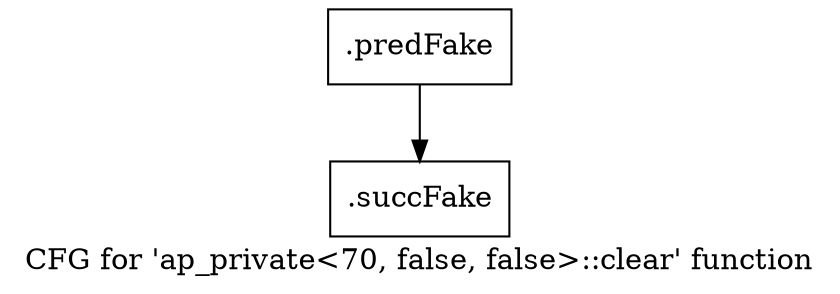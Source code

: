 digraph "CFG for 'ap_private\<70, false, false\>::clear' function" {
	label="CFG for 'ap_private\<70, false, false\>::clear' function";

	Node0x5d769d0 [shape=record,filename="",linenumber="",label="{.predFake}"];
	Node0x5d769d0 -> Node0x6282ee0[ callList="" memoryops="" filename="/mnt/xilinx/Vitis_HLS/2021.2/include/etc/ap_private.h" execusionnum="10"];
	Node0x6282ee0 [shape=record,filename="/mnt/xilinx/Vitis_HLS/2021.2/include/etc/ap_private.h",linenumber="3804",label="{.succFake}"];
}
